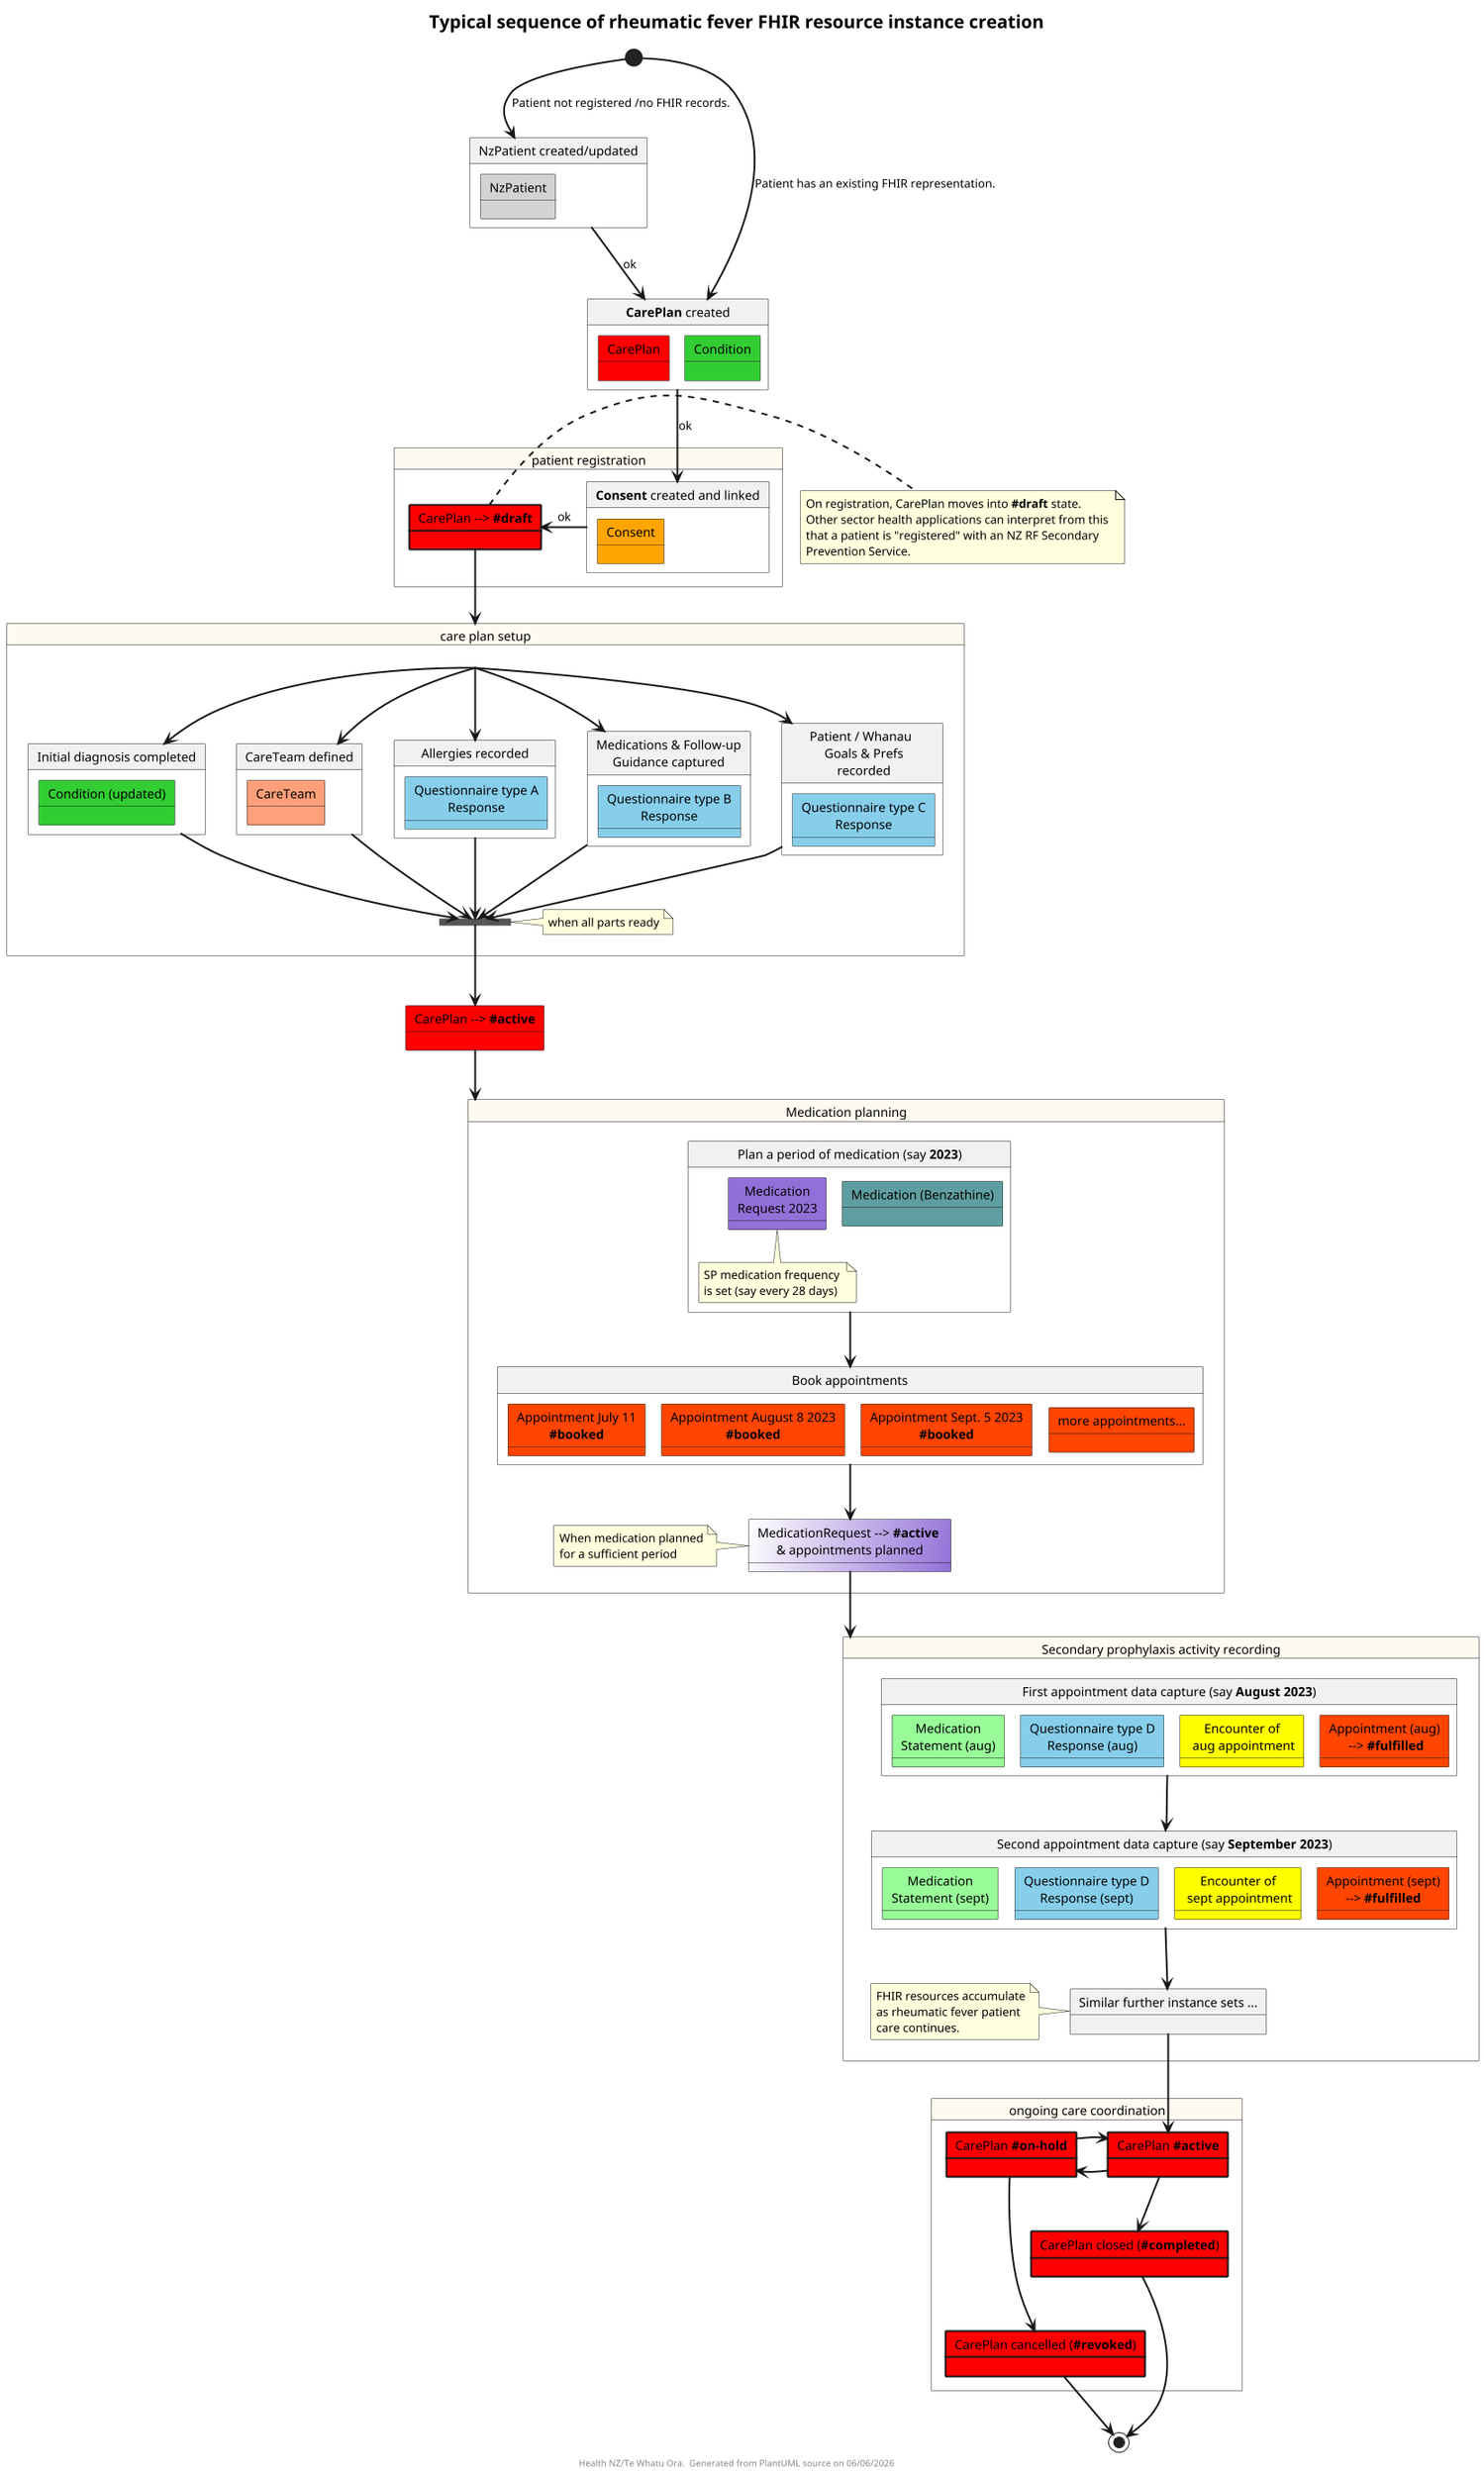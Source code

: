 @startuml flow-FHIR-rheumaticfever-lifecycle

title "Typical sequence of rheumatic fever FHIR resource instance creation"

skinparam dpi 400
scale 400 width

skinparam BoxPadding 10
skinparam ParticipantPadding 5
skinparam roundcorner 2
skinparam sequenceArrowThickness 2
skinparam TitleFontSize 20

[*] -d-> P : Patient not registered /no FHIR records.
[*] ---> CP : Patient has an existing FHIR representation.

state "patient registration" as REGO #FloralWhite {
  
  state "NzPatient created/updated" as P {
    state NzPatient #LightGray
  }

  state "**CarePlan** created" as CP {
    state CarePlan #Red
    state Condition #LimeGreen
  }

  state "**Consent** created and linked" as CONSENT {
    state Consent #Orange
  }

  state "CarePlan --> **#draft**" as REG_COMPLETE #Red ##[bold]
  

  P -r-> CP : ok
  CP -d-> CONSENT : ok
  CONSENT -l-> REG_COMPLETE : ok

}

note right of REG_COMPLETE 
  On registration, CarePlan moves into **#draft** state.
  Other sector health applications can interpret from this 
  that a patient is "registered" with an NZ RF Secondary 
  Prevention Service.
endnote

state SETUP <<fork>>

REG_COMPLETE -d-> SETUP

state "care plan setup" as SETUP #FloralWhite {

  state "Initial diagnosis completed" as DIAG {
    state "Condition (updated)" #LimeGreen
  }

  state "CareTeam defined" as CARETEAM {
    state CareTeam #LightSalmon
  }
  state "Allergies recorded" as ALLERGY {
    state "Questionnaire type A\nResponse" #SkyBlue
  }

  state "Medications & Follow-up\nGuidance captured" as FOLLOW {
    state "Questionnaire type B\nResponse" #SkyBlue
  }
  
  state "Patient / Whanau \n Goals & Prefs\n recorded" as GOALS {
    state "Questionnaire type C\nResponse" #SkyBlue
  }

  SETUP --> DIAG
  SETUP --> CARETEAM
  SETUP --> ALLERGY
  SETUP --> FOLLOW  
  SETUP --> GOALS

  state ALLSETUP <<join>>
  
  DIAG -d-> ALLSETUP
  CARETEAM --> ALLSETUP
  ALLERGY --> ALLSETUP
  FOLLOW --> ALLSETUP
  GOALS --> ALLSETUP

  note right of ALLSETUP 
    when all parts ready
  end note

}

state "CarePlan --> **#active**" as CPA #Red

ALLSETUP -d-> CPA

CPA --> MEDPLAN

state "Medication planning" as MEDPLAN #FloralWhite  {
  state "Plan a period of medication (say **2023**)" as MEDREQUEST {
    state "Medication\nRequest 2023" as MR #MediumPurple
    state "Medication (Benzathine)" #CadetBlue
    note bottom of MR
      SP medication frequency 
      is set (say every 28 days)
    end note
  }

  state "Book appointments" as ACT2 {
    state "Appointment July 11\n**#booked**" as AP1 #OrangeRed
    state "Appointment August 8 2023\n**#booked**" as AP2 #OrangeRed
    state "Appointment Sept. 5 2023\n**#booked**" as AP3 #OrangeRed
    state "more appointments..." as AP4 #OrangeRed
  }

  state "MedicationRequest --> **#active** \n& appointments planned" as PLANDONE #White/MediumPurple

  note left of PLANDONE
    When medication planned
    for a sufficient period
  end note

  state "CarePlan --> **#active**" as CPA #Red

  MEDREQUEST --> ACT2
  ACT2 -d-> PLANDONE
}

PLANDONE --> APPOINTMENTS

state "Secondary prophylaxis activity recording" as APPOINTMENTS #FloralWhite {
  state "First appointment data capture (say **August 2023**)" as APPT1 {
    state "Medication\nStatement (aug)" #PaleGreen
    state "Questionnaire type D\nResponse (aug)" #SkyBlue
    state "Encounter of\n aug appointment" #Yellow
    state "Appointment (aug)\n --> **#fulfilled**" #OrangeRed
  }

  state "Second appointment data capture (say **September 2023**)" as APPT2 {
    state "Medication\nStatement (sept)" #PaleGreen
    state "Questionnaire type D\nResponse (sept)" #SkyBlue
    state "Encounter of\n sept appointment" #Yellow
    state "Appointment (sept)\n--> **#fulfilled**" #OrangeRed
  }

  APPT1 --> APPT2

  state "Similar further instance sets ..." as APPTX {
  }

  note left of APPTX 
    FHIR resources accumulate
    as rheumatic fever patient
    care continues.
  end note

  APPT2 -d-> APPTX
}

state "ongoing care coordination" as ONGOING #FloralWhite {
  state "CarePlan **#active**" as CPA2 #Red ##[bold]
  state "CarePlan **#on-hold**" as CPH #Red ##[bold]
  state "CarePlan cancelled (**#revoked**)" as CPR #Red ##[bold]
  state "CarePlan closed (**#completed**)" as CPC #Red ##[bold]
}
APPTX -d-> CPA2

CPA2 -> CPH
CPA2 <- CPH
CPA2 -d-> CPC
CPH ---> CPR
CPR --> [*]
CPC --> [*]

footer "Health NZ/Te Whatu Ora.  Generated from PlantUML source on %date('dd/MM/yyyy')"

@enduml
